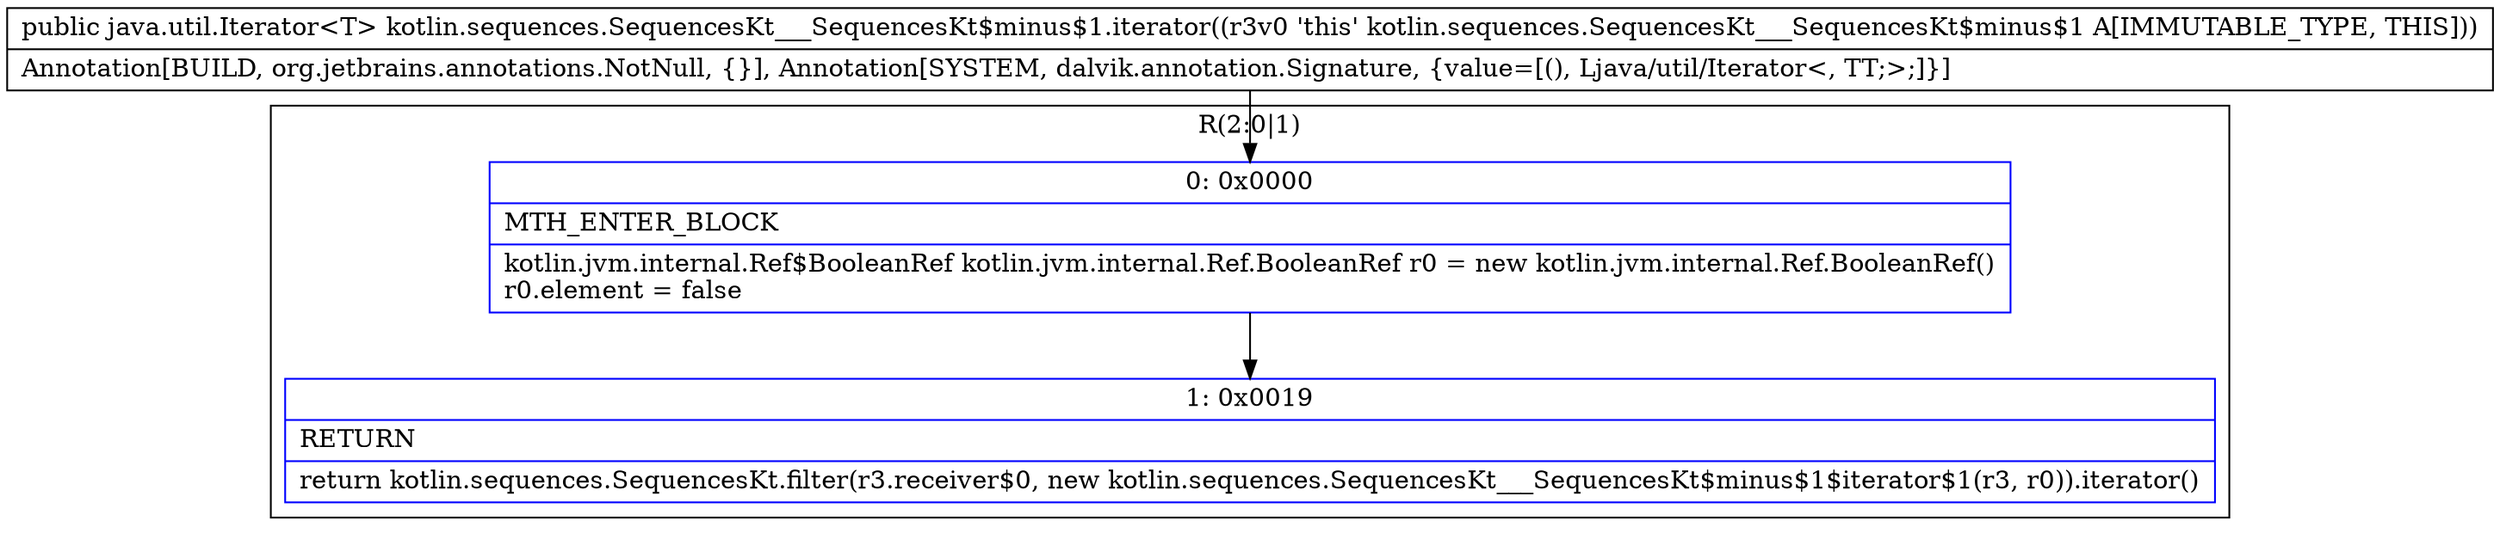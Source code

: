 digraph "CFG forkotlin.sequences.SequencesKt___SequencesKt$minus$1.iterator()Ljava\/util\/Iterator;" {
subgraph cluster_Region_403794005 {
label = "R(2:0|1)";
node [shape=record,color=blue];
Node_0 [shape=record,label="{0\:\ 0x0000|MTH_ENTER_BLOCK\l|kotlin.jvm.internal.Ref$BooleanRef kotlin.jvm.internal.Ref.BooleanRef r0 = new kotlin.jvm.internal.Ref.BooleanRef()\lr0.element = false\l}"];
Node_1 [shape=record,label="{1\:\ 0x0019|RETURN\l|return kotlin.sequences.SequencesKt.filter(r3.receiver$0, new kotlin.sequences.SequencesKt___SequencesKt$minus$1$iterator$1(r3, r0)).iterator()\l}"];
}
MethodNode[shape=record,label="{public java.util.Iterator\<T\> kotlin.sequences.SequencesKt___SequencesKt$minus$1.iterator((r3v0 'this' kotlin.sequences.SequencesKt___SequencesKt$minus$1 A[IMMUTABLE_TYPE, THIS]))  | Annotation[BUILD, org.jetbrains.annotations.NotNull, \{\}], Annotation[SYSTEM, dalvik.annotation.Signature, \{value=[(), Ljava\/util\/Iterator\<, TT;\>;]\}]\l}"];
MethodNode -> Node_0;
Node_0 -> Node_1;
}

